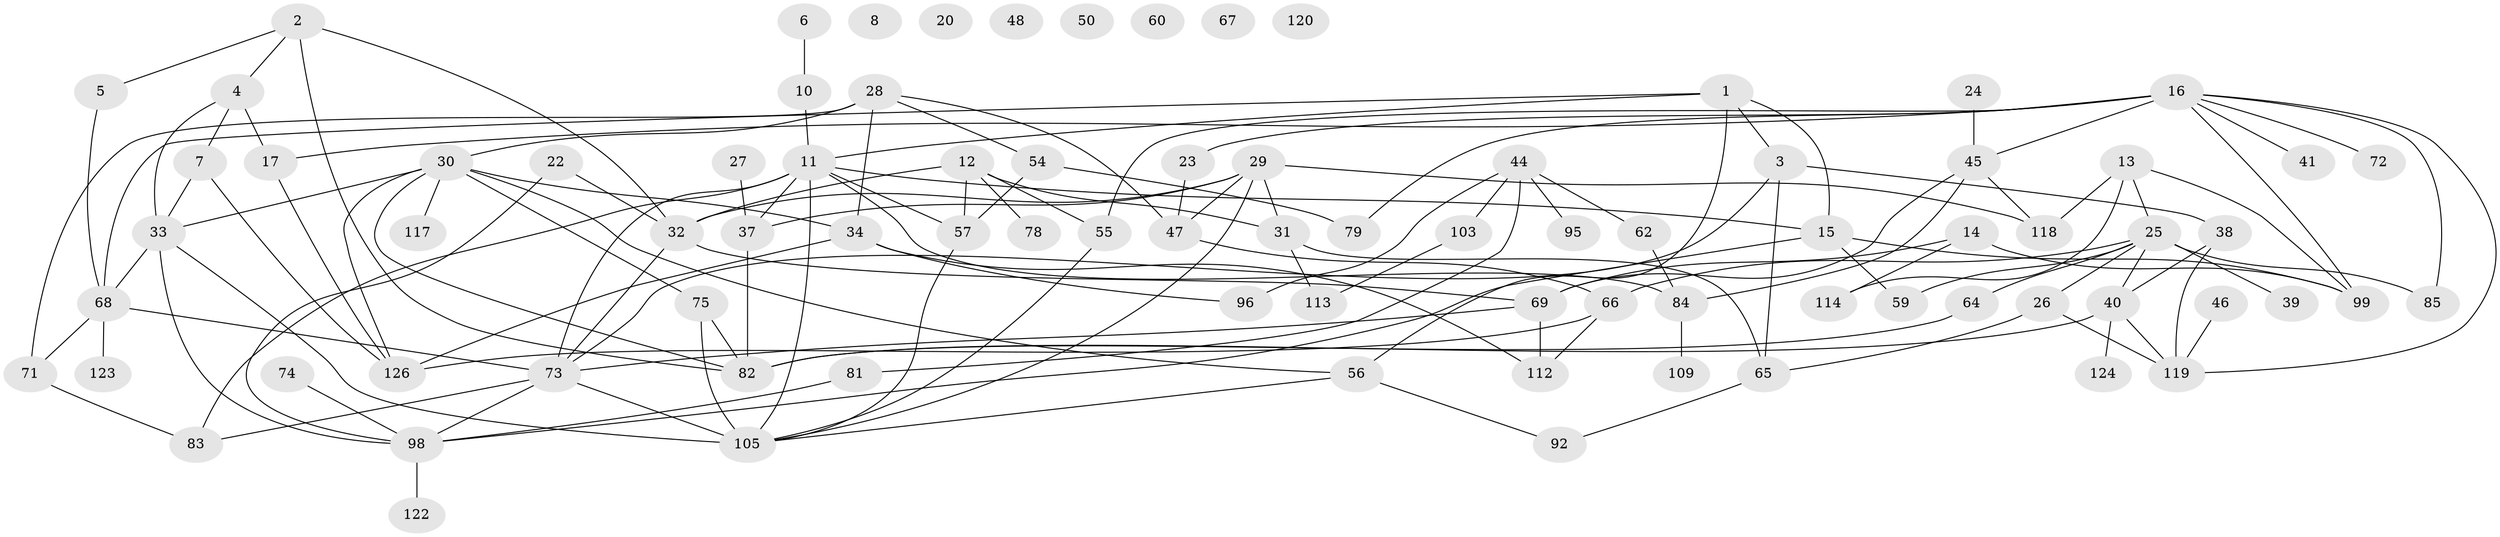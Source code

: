 // original degree distribution, {4: 0.15748031496062992, 5: 0.10236220472440945, 2: 0.2204724409448819, 1: 0.14960629921259844, 0: 0.05511811023622047, 3: 0.25984251968503935, 6: 0.023622047244094488, 7: 0.023622047244094488, 8: 0.007874015748031496}
// Generated by graph-tools (version 1.1) at 2025/41/03/06/25 10:41:21]
// undirected, 85 vertices, 138 edges
graph export_dot {
graph [start="1"]
  node [color=gray90,style=filled];
  1 [super="+18"];
  2 [super="+43"];
  3 [super="+49"];
  4;
  5 [super="+9"];
  6 [super="+87"];
  7 [super="+107"];
  8;
  10 [super="+21"];
  11 [super="+36"];
  12 [super="+19"];
  13 [super="+42"];
  14 [super="+53"];
  15 [super="+61"];
  16 [super="+80"];
  17 [super="+70"];
  20;
  22;
  23;
  24;
  25 [super="+86"];
  26;
  27 [super="+51"];
  28 [super="+35"];
  29 [super="+76"];
  30 [super="+58"];
  31 [super="+104"];
  32 [super="+93"];
  33 [super="+52"];
  34 [super="+97"];
  37;
  38 [super="+91"];
  39;
  40 [super="+121"];
  41;
  44 [super="+108"];
  45 [super="+116"];
  46;
  47 [super="+100"];
  48;
  50;
  54 [super="+63"];
  55 [super="+111"];
  56 [super="+90"];
  57;
  59;
  60;
  62;
  64;
  65 [super="+101"];
  66;
  67;
  68 [super="+125"];
  69 [super="+94"];
  71;
  72;
  73 [super="+77"];
  74;
  75 [super="+88"];
  78;
  79;
  81;
  82 [super="+89"];
  83;
  84;
  85;
  92;
  95;
  96;
  98 [super="+106"];
  99 [super="+102"];
  103 [super="+115"];
  105 [super="+110"];
  109;
  112;
  113 [super="+127"];
  114;
  117;
  118;
  119;
  120;
  122;
  123;
  124;
  126;
  1 -- 56;
  1 -- 68;
  1 -- 3;
  1 -- 11;
  1 -- 15;
  2 -- 4;
  2 -- 82;
  2 -- 32;
  2 -- 5;
  3 -- 38;
  3 -- 73;
  3 -- 65;
  4 -- 7;
  4 -- 17;
  4 -- 33;
  5 -- 68;
  6 -- 10;
  7 -- 33;
  7 -- 126;
  10 -- 11;
  11 -- 37;
  11 -- 57;
  11 -- 83;
  11 -- 84;
  11 -- 105;
  11 -- 15;
  11 -- 73;
  12 -- 78;
  12 -- 57;
  12 -- 55;
  12 -- 32;
  12 -- 31;
  13 -- 25;
  13 -- 114;
  13 -- 99;
  13 -- 118;
  14 -- 114;
  14 -- 69;
  14 -- 99;
  15 -- 59;
  15 -- 99;
  15 -- 98;
  16 -- 41;
  16 -- 72;
  16 -- 79;
  16 -- 17;
  16 -- 119;
  16 -- 85;
  16 -- 23;
  16 -- 99;
  16 -- 45;
  16 -- 55;
  17 -- 126;
  22 -- 98;
  22 -- 32;
  23 -- 47;
  24 -- 45;
  25 -- 39;
  25 -- 64;
  25 -- 66;
  25 -- 85;
  25 -- 40 [weight=2];
  25 -- 26;
  25 -- 59;
  26 -- 65;
  26 -- 119;
  27 -- 37;
  28 -- 34;
  28 -- 54;
  28 -- 71;
  28 -- 30;
  28 -- 47;
  29 -- 37;
  29 -- 32;
  29 -- 118;
  29 -- 105;
  29 -- 31;
  29 -- 47;
  30 -- 117;
  30 -- 34;
  30 -- 82;
  30 -- 56;
  30 -- 126;
  30 -- 75;
  30 -- 33;
  31 -- 113;
  31 -- 65;
  32 -- 73;
  32 -- 69;
  33 -- 68;
  33 -- 98;
  33 -- 105;
  34 -- 96;
  34 -- 126;
  34 -- 112;
  37 -- 82;
  38 -- 119;
  38 -- 40;
  40 -- 82;
  40 -- 119;
  40 -- 124;
  44 -- 81;
  44 -- 95;
  44 -- 96;
  44 -- 62;
  44 -- 103;
  45 -- 69;
  45 -- 84;
  45 -- 118;
  46 -- 119;
  47 -- 66;
  54 -- 57;
  54 -- 79;
  55 -- 105;
  56 -- 92;
  56 -- 105;
  57 -- 105;
  62 -- 84;
  64 -- 82;
  65 -- 92;
  66 -- 112;
  66 -- 126;
  68 -- 123;
  68 -- 71;
  68 -- 73;
  69 -- 112;
  69 -- 73;
  71 -- 83;
  73 -- 83;
  73 -- 98;
  73 -- 105;
  74 -- 98;
  75 -- 105 [weight=3];
  75 -- 82;
  81 -- 98;
  84 -- 109;
  98 -- 122;
  103 -- 113;
}
